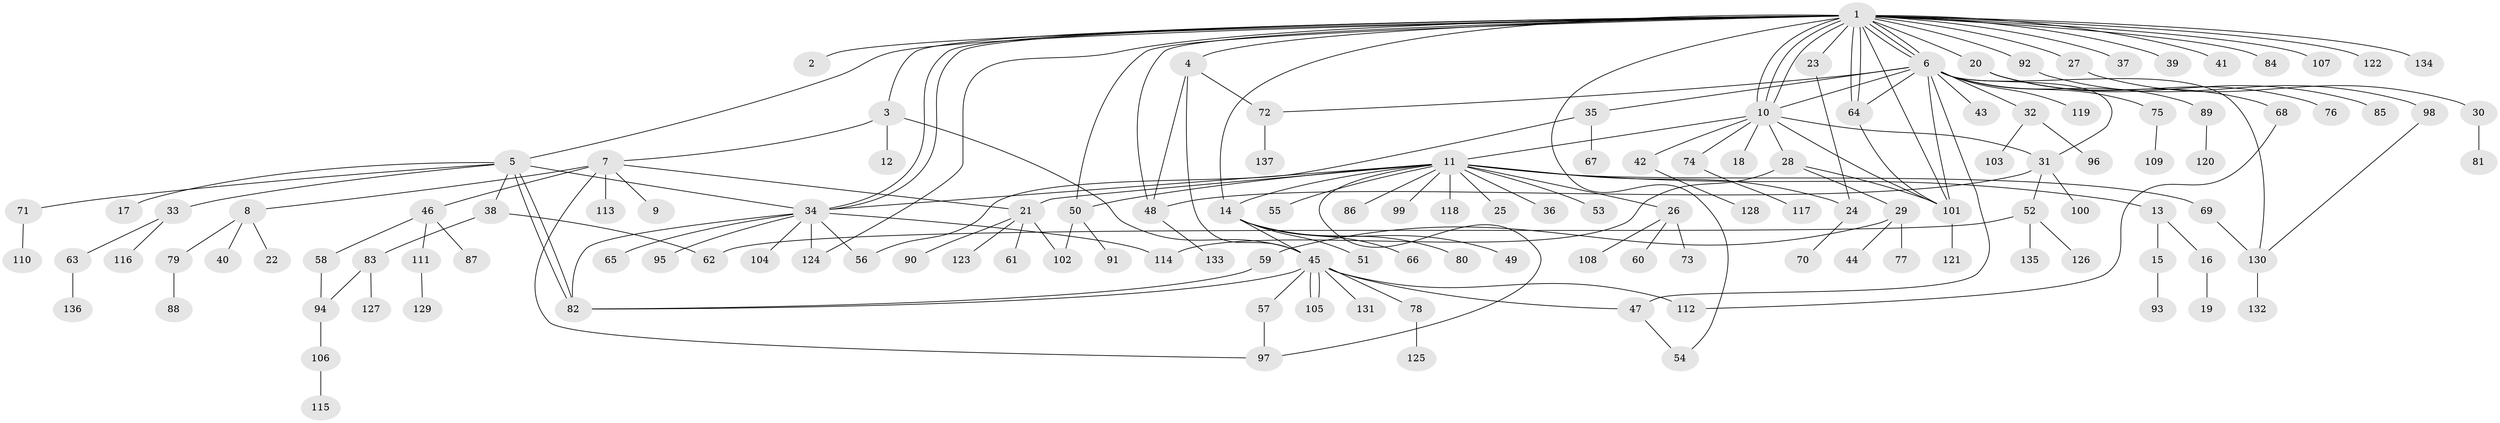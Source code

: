 // coarse degree distribution, {1: 0.40476190476190477, 14: 0.023809523809523808, 2: 0.14285714285714285, 3: 0.21428571428571427, 20: 0.023809523809523808, 6: 0.047619047619047616, 7: 0.023809523809523808, 11: 0.023809523809523808, 4: 0.07142857142857142, 8: 0.023809523809523808}
// Generated by graph-tools (version 1.1) at 2025/36/03/04/25 23:36:43]
// undirected, 137 vertices, 178 edges
graph export_dot {
  node [color=gray90,style=filled];
  1;
  2;
  3;
  4;
  5;
  6;
  7;
  8;
  9;
  10;
  11;
  12;
  13;
  14;
  15;
  16;
  17;
  18;
  19;
  20;
  21;
  22;
  23;
  24;
  25;
  26;
  27;
  28;
  29;
  30;
  31;
  32;
  33;
  34;
  35;
  36;
  37;
  38;
  39;
  40;
  41;
  42;
  43;
  44;
  45;
  46;
  47;
  48;
  49;
  50;
  51;
  52;
  53;
  54;
  55;
  56;
  57;
  58;
  59;
  60;
  61;
  62;
  63;
  64;
  65;
  66;
  67;
  68;
  69;
  70;
  71;
  72;
  73;
  74;
  75;
  76;
  77;
  78;
  79;
  80;
  81;
  82;
  83;
  84;
  85;
  86;
  87;
  88;
  89;
  90;
  91;
  92;
  93;
  94;
  95;
  96;
  97;
  98;
  99;
  100;
  101;
  102;
  103;
  104;
  105;
  106;
  107;
  108;
  109;
  110;
  111;
  112;
  113;
  114;
  115;
  116;
  117;
  118;
  119;
  120;
  121;
  122;
  123;
  124;
  125;
  126;
  127;
  128;
  129;
  130;
  131;
  132;
  133;
  134;
  135;
  136;
  137;
  1 -- 2;
  1 -- 3;
  1 -- 4;
  1 -- 5;
  1 -- 6;
  1 -- 6;
  1 -- 6;
  1 -- 10;
  1 -- 10;
  1 -- 10;
  1 -- 14;
  1 -- 20;
  1 -- 23;
  1 -- 27;
  1 -- 34;
  1 -- 34;
  1 -- 37;
  1 -- 39;
  1 -- 41;
  1 -- 48;
  1 -- 50;
  1 -- 54;
  1 -- 64;
  1 -- 64;
  1 -- 84;
  1 -- 92;
  1 -- 101;
  1 -- 107;
  1 -- 122;
  1 -- 124;
  1 -- 134;
  3 -- 7;
  3 -- 12;
  3 -- 45;
  4 -- 45;
  4 -- 48;
  4 -- 72;
  5 -- 17;
  5 -- 33;
  5 -- 34;
  5 -- 38;
  5 -- 71;
  5 -- 82;
  5 -- 82;
  6 -- 10;
  6 -- 31;
  6 -- 32;
  6 -- 35;
  6 -- 43;
  6 -- 47;
  6 -- 64;
  6 -- 72;
  6 -- 75;
  6 -- 89;
  6 -- 101;
  6 -- 119;
  6 -- 130;
  7 -- 8;
  7 -- 9;
  7 -- 21;
  7 -- 46;
  7 -- 97;
  7 -- 113;
  8 -- 22;
  8 -- 40;
  8 -- 79;
  10 -- 11;
  10 -- 18;
  10 -- 28;
  10 -- 31;
  10 -- 42;
  10 -- 74;
  10 -- 101;
  11 -- 13;
  11 -- 14;
  11 -- 21;
  11 -- 24;
  11 -- 25;
  11 -- 26;
  11 -- 34;
  11 -- 36;
  11 -- 50;
  11 -- 53;
  11 -- 55;
  11 -- 69;
  11 -- 86;
  11 -- 97;
  11 -- 99;
  11 -- 118;
  13 -- 15;
  13 -- 16;
  14 -- 45;
  14 -- 49;
  14 -- 51;
  14 -- 66;
  14 -- 80;
  15 -- 93;
  16 -- 19;
  20 -- 68;
  20 -- 76;
  20 -- 85;
  21 -- 61;
  21 -- 90;
  21 -- 102;
  21 -- 123;
  23 -- 24;
  24 -- 70;
  26 -- 60;
  26 -- 73;
  26 -- 108;
  27 -- 30;
  28 -- 29;
  28 -- 101;
  28 -- 114;
  29 -- 44;
  29 -- 59;
  29 -- 77;
  30 -- 81;
  31 -- 48;
  31 -- 52;
  31 -- 100;
  32 -- 96;
  32 -- 103;
  33 -- 63;
  33 -- 116;
  34 -- 56;
  34 -- 65;
  34 -- 82;
  34 -- 95;
  34 -- 104;
  34 -- 114;
  34 -- 124;
  35 -- 56;
  35 -- 67;
  38 -- 62;
  38 -- 83;
  42 -- 128;
  45 -- 47;
  45 -- 57;
  45 -- 78;
  45 -- 82;
  45 -- 105;
  45 -- 105;
  45 -- 112;
  45 -- 131;
  46 -- 58;
  46 -- 87;
  46 -- 111;
  47 -- 54;
  48 -- 133;
  50 -- 91;
  50 -- 102;
  52 -- 62;
  52 -- 126;
  52 -- 135;
  57 -- 97;
  58 -- 94;
  59 -- 82;
  63 -- 136;
  64 -- 101;
  68 -- 112;
  69 -- 130;
  71 -- 110;
  72 -- 137;
  74 -- 117;
  75 -- 109;
  78 -- 125;
  79 -- 88;
  83 -- 94;
  83 -- 127;
  89 -- 120;
  92 -- 98;
  94 -- 106;
  98 -- 130;
  101 -- 121;
  106 -- 115;
  111 -- 129;
  130 -- 132;
}
